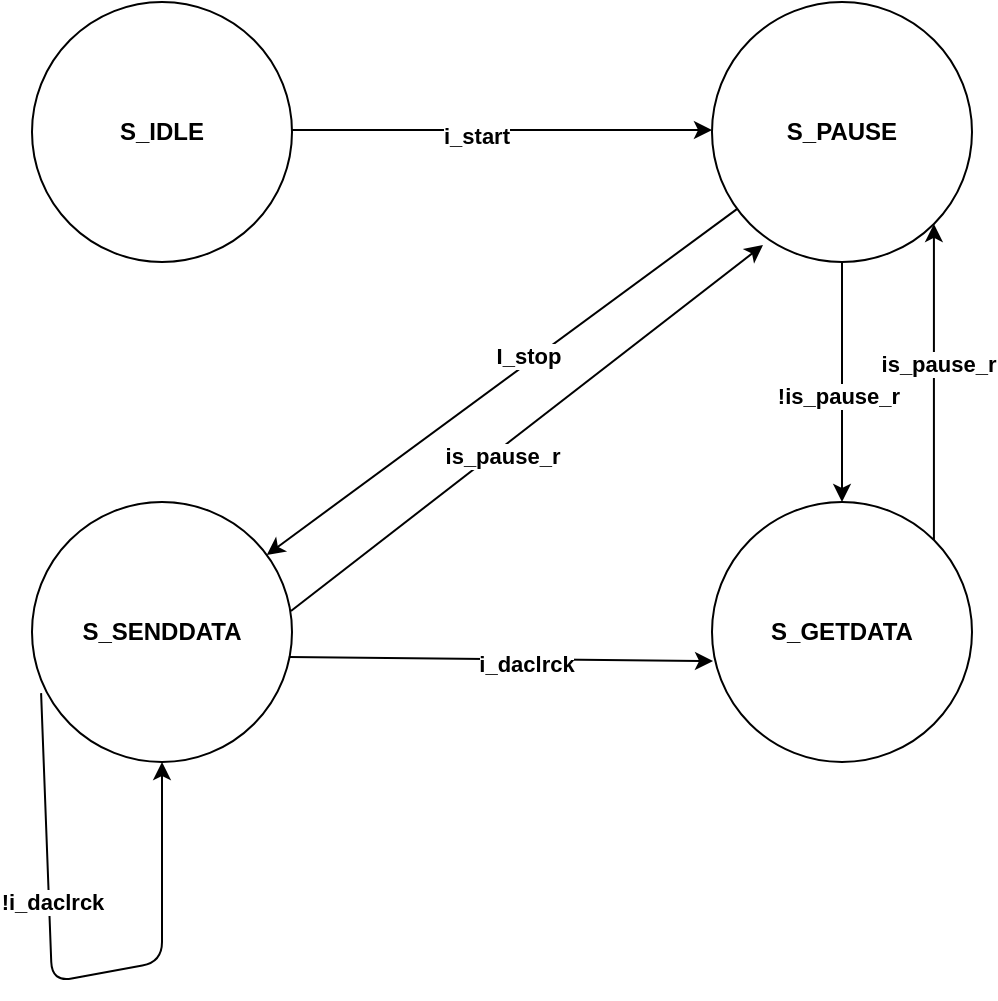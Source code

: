 <mxfile>
    <diagram name="第 1 页" id="dQIl0Y4xzLzA5Zrj5Q_T">
        <mxGraphModel dx="1176" dy="739" grid="1" gridSize="10" guides="1" tooltips="1" connect="1" arrows="1" fold="1" page="1" pageScale="1" pageWidth="827" pageHeight="1169" math="0" shadow="0">
            <root>
                <mxCell id="0"/>
                <mxCell id="1" parent="0"/>
                <mxCell id="4" value="&lt;b&gt;S_IDLE&lt;/b&gt;" style="ellipse;whiteSpace=wrap;html=1;aspect=fixed;" parent="1" vertex="1">
                    <mxGeometry x="110" y="310" width="130" height="130" as="geometry"/>
                </mxCell>
                <mxCell id="5" value="&lt;b&gt;S_PAUSE&lt;/b&gt;" style="ellipse;whiteSpace=wrap;html=1;aspect=fixed;" parent="1" vertex="1">
                    <mxGeometry x="450" y="310" width="130" height="130" as="geometry"/>
                </mxCell>
                <mxCell id="9" value="&lt;b&gt;S_GETDATA&lt;/b&gt;" style="ellipse;whiteSpace=wrap;html=1;aspect=fixed;" parent="1" vertex="1">
                    <mxGeometry x="450" y="560" width="130" height="130" as="geometry"/>
                </mxCell>
                <mxCell id="10" value="" style="endArrow=classic;html=1;exitX=0.5;exitY=1;exitDx=0;exitDy=0;entryX=0.5;entryY=0;entryDx=0;entryDy=0;" parent="1" source="5" target="9" edge="1">
                    <mxGeometry width="50" height="50" relative="1" as="geometry">
                        <mxPoint x="550.002" y="429.038" as="sourcePoint"/>
                        <mxPoint x="798.078" y="429.038" as="targetPoint"/>
                        <Array as="points"/>
                    </mxGeometry>
                </mxCell>
                <mxCell id="13" value="&lt;b&gt;!is_pause_r&lt;/b&gt;" style="edgeLabel;html=1;align=center;verticalAlign=middle;resizable=0;points=[];" parent="10" vertex="1" connectable="0">
                    <mxGeometry x="0.114" y="-2" relative="1" as="geometry">
                        <mxPoint as="offset"/>
                    </mxGeometry>
                </mxCell>
                <mxCell id="14" value="" style="endArrow=classic;html=1;" parent="1" edge="1">
                    <mxGeometry width="50" height="50" relative="1" as="geometry">
                        <mxPoint x="240" y="374" as="sourcePoint"/>
                        <mxPoint x="450" y="374" as="targetPoint"/>
                        <Array as="points"/>
                    </mxGeometry>
                </mxCell>
                <mxCell id="15" value="&lt;b&gt;i_start&lt;/b&gt;" style="edgeLabel;html=1;align=center;verticalAlign=middle;resizable=0;points=[];" parent="14" vertex="1" connectable="0">
                    <mxGeometry x="-0.123" y="-3" relative="1" as="geometry">
                        <mxPoint as="offset"/>
                    </mxGeometry>
                </mxCell>
                <mxCell id="16" value="&lt;b&gt;S_SENDDATA&lt;/b&gt;" style="ellipse;whiteSpace=wrap;html=1;aspect=fixed;" parent="1" vertex="1">
                    <mxGeometry x="110" y="560" width="130" height="130" as="geometry"/>
                </mxCell>
                <mxCell id="21" value="" style="endArrow=classic;html=1;" parent="1" source="5" target="16" edge="1">
                    <mxGeometry width="50" height="50" relative="1" as="geometry">
                        <mxPoint x="463" y="470.0" as="sourcePoint"/>
                        <mxPoint x="220.962" y="471.098" as="targetPoint"/>
                        <Array as="points"/>
                    </mxGeometry>
                </mxCell>
                <mxCell id="22" value="&lt;b&gt;I_stop&lt;/b&gt;" style="edgeLabel;html=1;align=center;verticalAlign=middle;resizable=0;points=[];" parent="21" vertex="1" connectable="0">
                    <mxGeometry x="-0.123" y="-3" relative="1" as="geometry">
                        <mxPoint as="offset"/>
                    </mxGeometry>
                </mxCell>
                <mxCell id="23" value="" style="endArrow=classic;html=1;exitX=1;exitY=0;exitDx=0;exitDy=0;entryX=1;entryY=1;entryDx=0;entryDy=0;" parent="1" source="9" target="5" edge="1">
                    <mxGeometry width="50" height="50" relative="1" as="geometry">
                        <mxPoint x="760" y="430" as="sourcePoint"/>
                        <mxPoint x="550" y="430" as="targetPoint"/>
                        <Array as="points"/>
                    </mxGeometry>
                </mxCell>
                <mxCell id="24" value="&lt;b&gt;is_pause_r&lt;/b&gt;" style="edgeLabel;html=1;align=center;verticalAlign=middle;resizable=0;points=[];" parent="23" vertex="1" connectable="0">
                    <mxGeometry x="0.114" y="-2" relative="1" as="geometry">
                        <mxPoint as="offset"/>
                    </mxGeometry>
                </mxCell>
                <mxCell id="25" value="" style="endArrow=classic;html=1;entryX=0.196;entryY=0.935;entryDx=0;entryDy=0;entryPerimeter=0;exitX=0.996;exitY=0.419;exitDx=0;exitDy=0;exitPerimeter=0;" edge="1" parent="1" source="16" target="5">
                    <mxGeometry width="50" height="50" relative="1" as="geometry">
                        <mxPoint x="385.26" y="690.002" as="sourcePoint"/>
                        <mxPoint x="149.997" y="862.995" as="targetPoint"/>
                        <Array as="points"/>
                    </mxGeometry>
                </mxCell>
                <mxCell id="26" value="&lt;b&gt;is_pause_r&lt;/b&gt;" style="edgeLabel;html=1;align=center;verticalAlign=middle;resizable=0;points=[];" vertex="1" connectable="0" parent="25">
                    <mxGeometry x="-0.123" y="-3" relative="1" as="geometry">
                        <mxPoint as="offset"/>
                    </mxGeometry>
                </mxCell>
                <mxCell id="27" value="" style="endArrow=classic;html=1;exitX=0.035;exitY=0.735;exitDx=0;exitDy=0;exitPerimeter=0;" edge="1" parent="1" source="16" target="16">
                    <mxGeometry width="50" height="50" relative="1" as="geometry">
                        <mxPoint x="100" y="660" as="sourcePoint"/>
                        <mxPoint x="386" y="720" as="targetPoint"/>
                        <Array as="points">
                            <mxPoint x="120" y="800"/>
                            <mxPoint x="175" y="790"/>
                        </Array>
                    </mxGeometry>
                </mxCell>
                <mxCell id="29" value="&lt;b&gt;!i_daclrck&lt;/b&gt;" style="edgeLabel;html=1;align=center;verticalAlign=middle;resizable=0;points=[];" vertex="1" connectable="0" parent="27">
                    <mxGeometry x="-0.395" y="-2" relative="1" as="geometry">
                        <mxPoint x="4" y="13" as="offset"/>
                    </mxGeometry>
                </mxCell>
                <mxCell id="32" value="" style="endArrow=classic;html=1;exitX=0.988;exitY=0.596;exitDx=0;exitDy=0;entryX=0.004;entryY=0.612;entryDx=0;entryDy=0;exitPerimeter=0;entryPerimeter=0;" edge="1" parent="1" source="16" target="9">
                    <mxGeometry width="50" height="50" relative="1" as="geometry">
                        <mxPoint x="380" y="630" as="sourcePoint"/>
                        <mxPoint x="380" y="750" as="targetPoint"/>
                        <Array as="points"/>
                    </mxGeometry>
                </mxCell>
                <mxCell id="33" value="&lt;b&gt;i_daclrck&lt;/b&gt;" style="edgeLabel;html=1;align=center;verticalAlign=middle;resizable=0;points=[];" vertex="1" connectable="0" parent="32">
                    <mxGeometry x="0.114" y="-2" relative="1" as="geometry">
                        <mxPoint as="offset"/>
                    </mxGeometry>
                </mxCell>
            </root>
        </mxGraphModel>
    </diagram>
</mxfile>